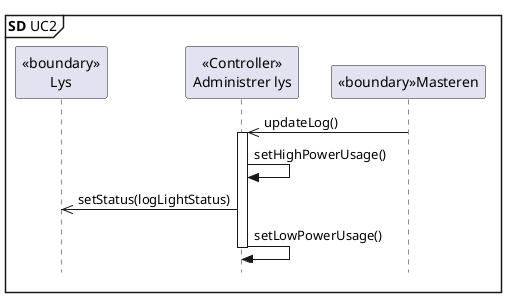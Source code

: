@startuml SD UC2
skinparam style strictuml

mainframe **SD** UC2

participant "<<boundary>>\nLys" as L
participant "<<Controller>>\nAdministrer lys" as AL
participant "<<boundary>>Masteren" as M

M ->> AL : updateLog()
activate AL
AL -> AL : setHighPowerUsage()
AL ->> L : setStatus(logLightStatus)
AL -> AL : setLowPowerUsage()

deactivate AL
@enduml